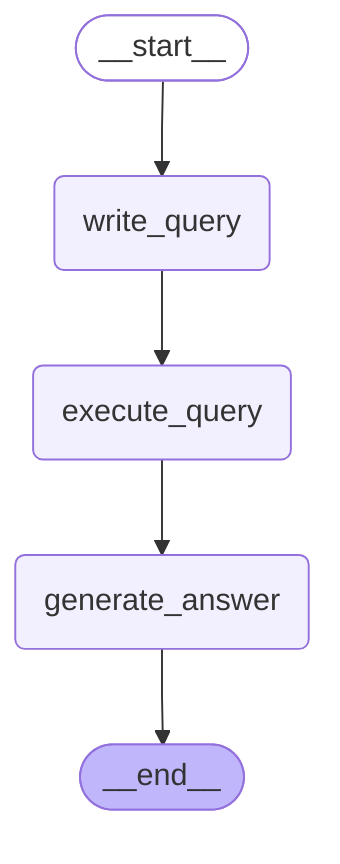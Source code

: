 ---
config:
  flowchart:
    curve: linear
---
graph TD;
	__start__([<p>__start__</p>]):::first
	write_query(write_query)
	execute_query(execute_query)
	generate_answer(generate_answer)
	__end__([<p>__end__</p>]):::last
	__start__ --> write_query;
	execute_query --> generate_answer;
	write_query --> execute_query;
	generate_answer --> __end__;
	classDef default fill:#f2f0ff,line-height:1.2
	classDef first fill-opacity:0
	classDef last fill:#bfb6fc
